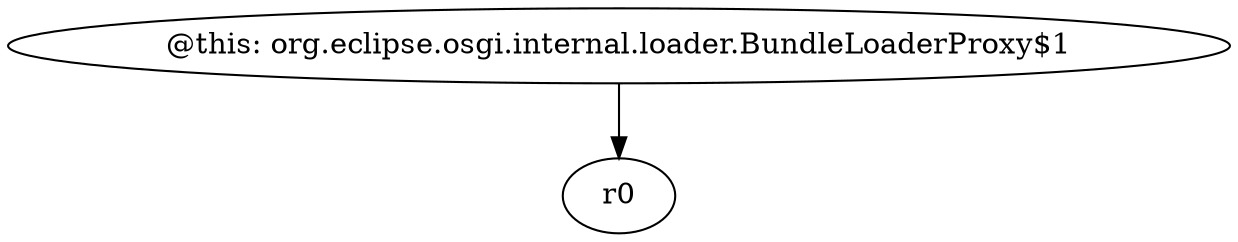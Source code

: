 digraph g {
0[label="@this: org.eclipse.osgi.internal.loader.BundleLoaderProxy$1"]
1[label="r0"]
0->1[label=""]
}